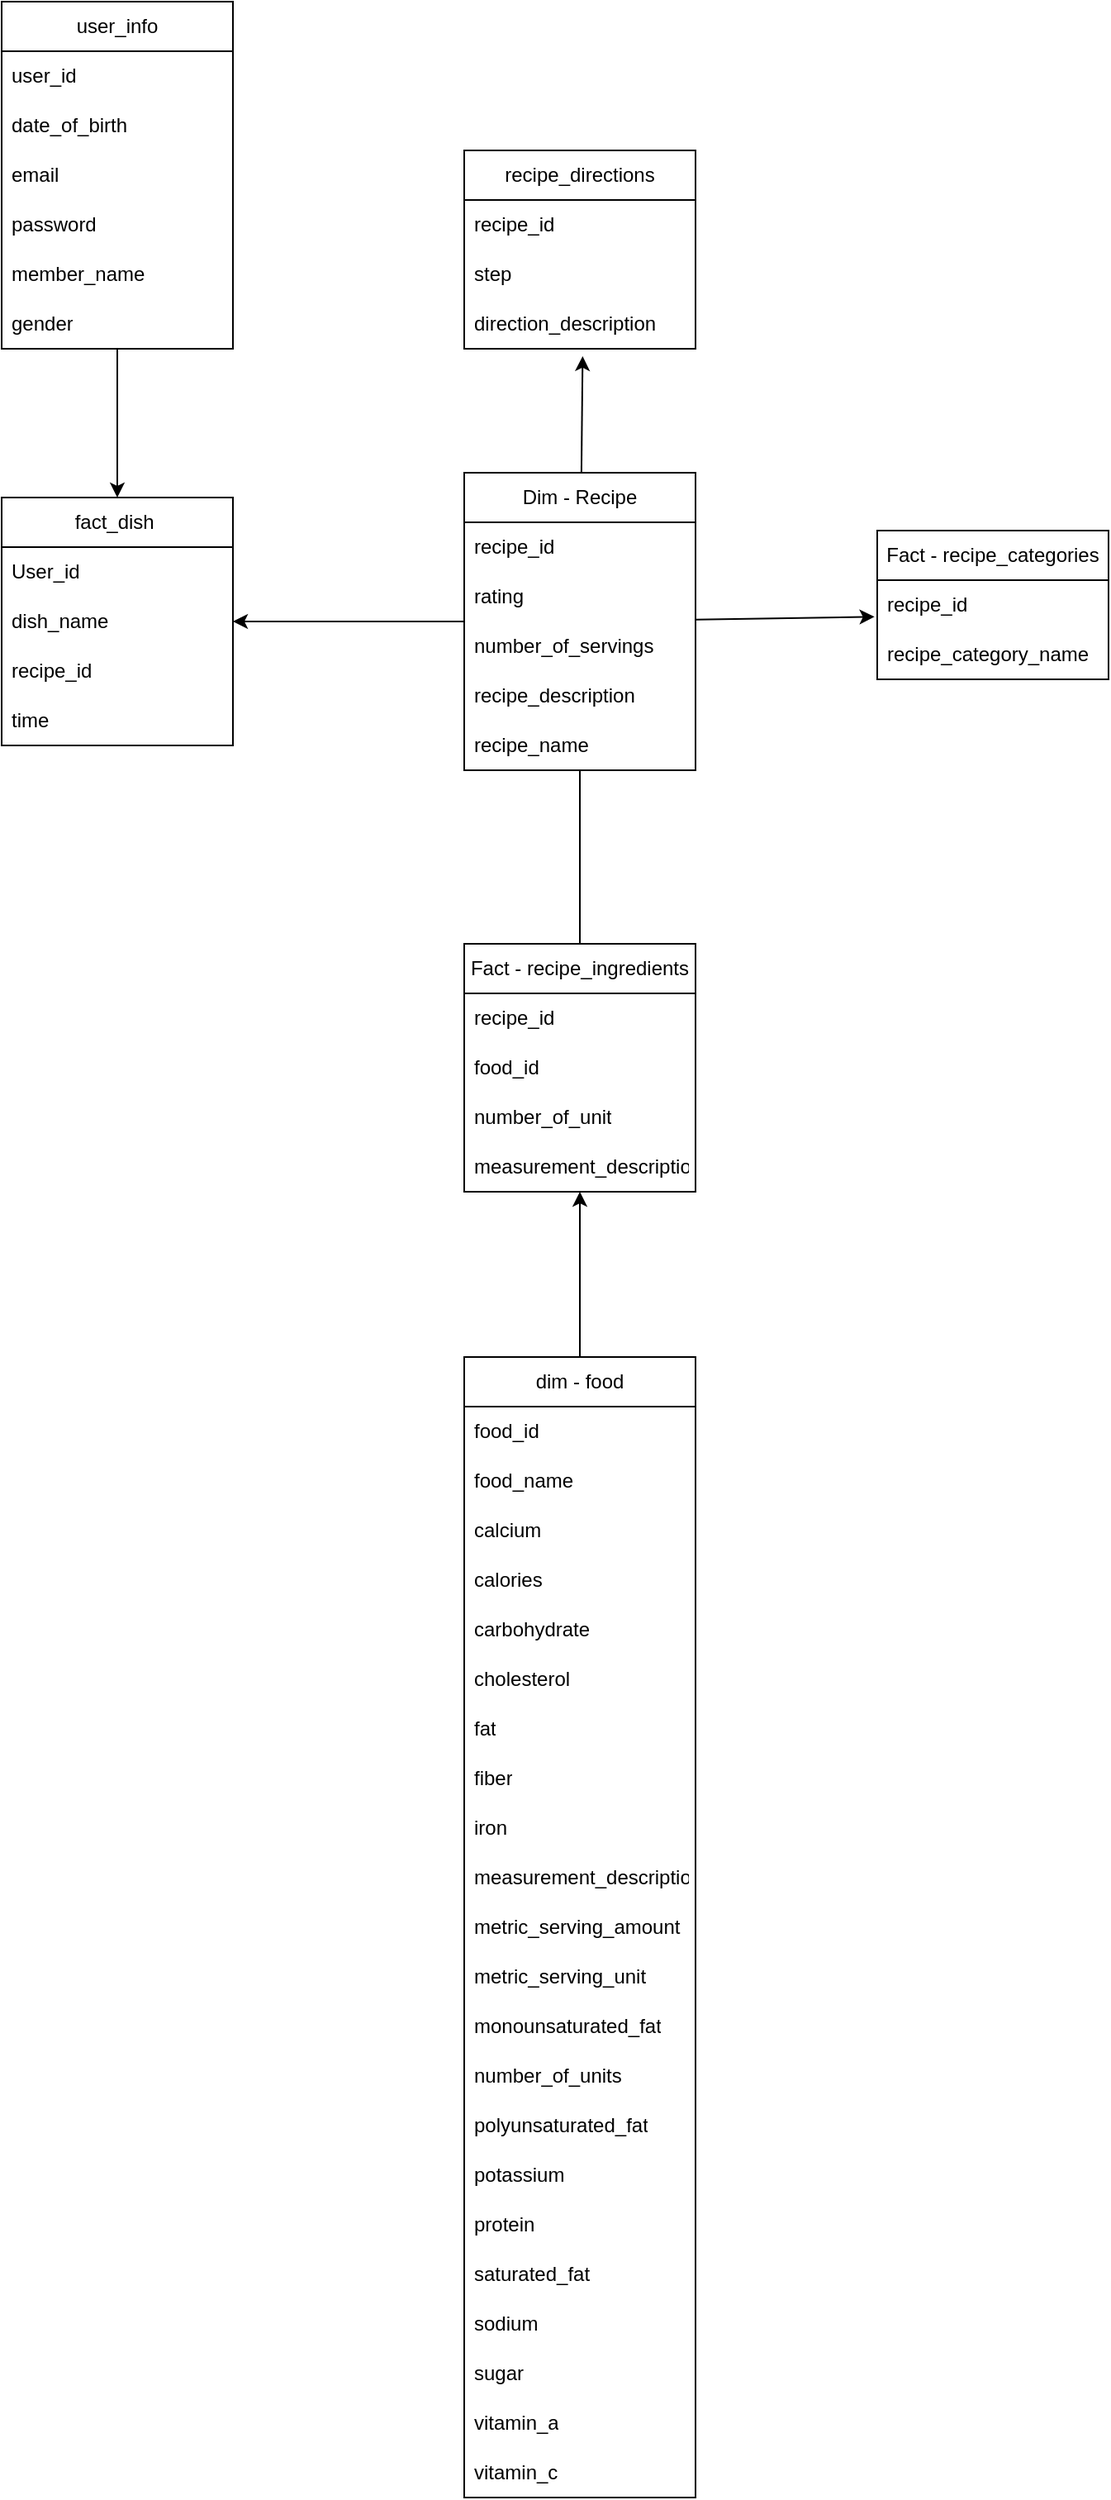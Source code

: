 <mxfile version="23.1.6" type="onedrive">
  <diagram name="Trang-1" id="-YpZB9-cMlBRBFq3Rj5z">
    <mxGraphModel grid="1" page="1" gridSize="10" guides="1" tooltips="1" connect="1" arrows="1" fold="1" pageScale="1" pageWidth="1654" pageHeight="2336" math="0" shadow="0">
      <root>
        <mxCell id="0" />
        <mxCell id="1" parent="0" />
        <mxCell id="JT081r3u4HEl6S4gRo_m-16" value="fact_dish&amp;nbsp;" style="swimlane;fontStyle=0;childLayout=stackLayout;horizontal=1;startSize=30;horizontalStack=0;resizeParent=1;resizeParentMax=0;resizeLast=0;collapsible=1;marginBottom=0;whiteSpace=wrap;html=1;" vertex="1" parent="1">
          <mxGeometry x="120" y="440" width="140" height="150" as="geometry" />
        </mxCell>
        <mxCell id="JT081r3u4HEl6S4gRo_m-17" value="User_id" style="text;strokeColor=none;fillColor=none;align=left;verticalAlign=middle;spacingLeft=4;spacingRight=4;overflow=hidden;points=[[0,0.5],[1,0.5]];portConstraint=eastwest;rotatable=0;whiteSpace=wrap;html=1;" vertex="1" parent="JT081r3u4HEl6S4gRo_m-16">
          <mxGeometry y="30" width="140" height="30" as="geometry" />
        </mxCell>
        <mxCell id="JT081r3u4HEl6S4gRo_m-129" value="dish_name" style="text;strokeColor=none;fillColor=none;align=left;verticalAlign=middle;spacingLeft=4;spacingRight=4;overflow=hidden;points=[[0,0.5],[1,0.5]];portConstraint=eastwest;rotatable=0;whiteSpace=wrap;html=1;" vertex="1" parent="JT081r3u4HEl6S4gRo_m-16">
          <mxGeometry y="60" width="140" height="30" as="geometry" />
        </mxCell>
        <mxCell id="JT081r3u4HEl6S4gRo_m-36" value="recipe_id" style="text;strokeColor=none;fillColor=none;align=left;verticalAlign=middle;spacingLeft=4;spacingRight=4;overflow=hidden;points=[[0,0.5],[1,0.5]];portConstraint=eastwest;rotatable=0;whiteSpace=wrap;html=1;" vertex="1" parent="JT081r3u4HEl6S4gRo_m-16">
          <mxGeometry y="90" width="140" height="30" as="geometry" />
        </mxCell>
        <mxCell id="JT081r3u4HEl6S4gRo_m-123" value="time" style="text;strokeColor=none;fillColor=none;align=left;verticalAlign=middle;spacingLeft=4;spacingRight=4;overflow=hidden;points=[[0,0.5],[1,0.5]];portConstraint=eastwest;rotatable=0;whiteSpace=wrap;html=1;" vertex="1" parent="JT081r3u4HEl6S4gRo_m-16">
          <mxGeometry y="120" width="140" height="30" as="geometry" />
        </mxCell>
        <mxCell id="JT081r3u4HEl6S4gRo_m-41" value="recipe_directions" style="swimlane;fontStyle=0;childLayout=stackLayout;horizontal=1;startSize=30;horizontalStack=0;resizeParent=1;resizeParentMax=0;resizeLast=0;collapsible=1;marginBottom=0;whiteSpace=wrap;html=1;" vertex="1" parent="1">
          <mxGeometry x="400" y="230" width="140" height="120" as="geometry" />
        </mxCell>
        <mxCell id="JT081r3u4HEl6S4gRo_m-42" value="recipe_id" style="text;strokeColor=none;fillColor=none;align=left;verticalAlign=middle;spacingLeft=4;spacingRight=4;overflow=hidden;points=[[0,0.5],[1,0.5]];portConstraint=eastwest;rotatable=0;whiteSpace=wrap;html=1;" vertex="1" parent="JT081r3u4HEl6S4gRo_m-41">
          <mxGeometry y="30" width="140" height="30" as="geometry" />
        </mxCell>
        <mxCell id="JT081r3u4HEl6S4gRo_m-43" value="step" style="text;strokeColor=none;fillColor=none;align=left;verticalAlign=middle;spacingLeft=4;spacingRight=4;overflow=hidden;points=[[0,0.5],[1,0.5]];portConstraint=eastwest;rotatable=0;whiteSpace=wrap;html=1;" vertex="1" parent="JT081r3u4HEl6S4gRo_m-41">
          <mxGeometry y="60" width="140" height="30" as="geometry" />
        </mxCell>
        <mxCell id="JT081r3u4HEl6S4gRo_m-44" value="direction_description" style="text;strokeColor=none;fillColor=none;align=left;verticalAlign=middle;spacingLeft=4;spacingRight=4;overflow=hidden;points=[[0,0.5],[1,0.5]];portConstraint=eastwest;rotatable=0;whiteSpace=wrap;html=1;" vertex="1" parent="JT081r3u4HEl6S4gRo_m-41">
          <mxGeometry y="90" width="140" height="30" as="geometry" />
        </mxCell>
        <mxCell id="JT081r3u4HEl6S4gRo_m-132" style="edgeStyle=none;rounded=0;orthogonalLoop=1;jettySize=auto;html=1;entryX=1;entryY=0.5;entryDx=0;entryDy=0;" edge="1" parent="1" source="JT081r3u4HEl6S4gRo_m-45" target="JT081r3u4HEl6S4gRo_m-129">
          <mxGeometry relative="1" as="geometry" />
        </mxCell>
        <mxCell id="JT081r3u4HEl6S4gRo_m-138" style="edgeStyle=none;rounded=0;orthogonalLoop=1;jettySize=auto;html=1;" edge="1" parent="1" source="JT081r3u4HEl6S4gRo_m-45" target="JT081r3u4HEl6S4gRo_m-80">
          <mxGeometry relative="1" as="geometry" />
        </mxCell>
        <mxCell id="JT081r3u4HEl6S4gRo_m-45" value="Dim - Recipe" style="swimlane;fontStyle=0;childLayout=stackLayout;horizontal=1;startSize=30;horizontalStack=0;resizeParent=1;resizeParentMax=0;resizeLast=0;collapsible=1;marginBottom=0;whiteSpace=wrap;html=1;" vertex="1" parent="1">
          <mxGeometry x="400" y="425" width="140" height="180" as="geometry" />
        </mxCell>
        <mxCell id="JT081r3u4HEl6S4gRo_m-57" value="recipe_id" style="text;strokeColor=none;fillColor=none;align=left;verticalAlign=middle;spacingLeft=4;spacingRight=4;overflow=hidden;points=[[0,0.5],[1,0.5]];portConstraint=eastwest;rotatable=0;whiteSpace=wrap;html=1;" vertex="1" parent="JT081r3u4HEl6S4gRo_m-45">
          <mxGeometry y="30" width="140" height="30" as="geometry" />
        </mxCell>
        <mxCell id="JT081r3u4HEl6S4gRo_m-56" value="rating" style="text;strokeColor=none;fillColor=none;align=left;verticalAlign=middle;spacingLeft=4;spacingRight=4;overflow=hidden;points=[[0,0.5],[1,0.5]];portConstraint=eastwest;rotatable=0;whiteSpace=wrap;html=1;" vertex="1" parent="JT081r3u4HEl6S4gRo_m-45">
          <mxGeometry y="60" width="140" height="30" as="geometry" />
        </mxCell>
        <mxCell id="JT081r3u4HEl6S4gRo_m-55" value="number_of_servings" style="text;strokeColor=none;fillColor=none;align=left;verticalAlign=middle;spacingLeft=4;spacingRight=4;overflow=hidden;points=[[0,0.5],[1,0.5]];portConstraint=eastwest;rotatable=0;whiteSpace=wrap;html=1;" vertex="1" parent="JT081r3u4HEl6S4gRo_m-45">
          <mxGeometry y="90" width="140" height="30" as="geometry" />
        </mxCell>
        <mxCell id="JT081r3u4HEl6S4gRo_m-54" value="recipe_description" style="text;strokeColor=none;fillColor=none;align=left;verticalAlign=middle;spacingLeft=4;spacingRight=4;overflow=hidden;points=[[0,0.5],[1,0.5]];portConstraint=eastwest;rotatable=0;whiteSpace=wrap;html=1;" vertex="1" parent="JT081r3u4HEl6S4gRo_m-45">
          <mxGeometry y="120" width="140" height="30" as="geometry" />
        </mxCell>
        <mxCell id="JT081r3u4HEl6S4gRo_m-53" value="recipe_name" style="text;strokeColor=none;fillColor=none;align=left;verticalAlign=middle;spacingLeft=4;spacingRight=4;overflow=hidden;points=[[0,0.5],[1,0.5]];portConstraint=eastwest;rotatable=0;whiteSpace=wrap;html=1;" vertex="1" parent="JT081r3u4HEl6S4gRo_m-45">
          <mxGeometry y="150" width="140" height="30" as="geometry" />
        </mxCell>
        <mxCell id="JT081r3u4HEl6S4gRo_m-127" style="edgeStyle=none;rounded=0;orthogonalLoop=1;jettySize=auto;html=1;entryX=0.5;entryY=0;entryDx=0;entryDy=0;" edge="1" parent="1" source="JT081r3u4HEl6S4gRo_m-61" target="JT081r3u4HEl6S4gRo_m-16">
          <mxGeometry relative="1" as="geometry" />
        </mxCell>
        <mxCell id="JT081r3u4HEl6S4gRo_m-61" value="user_info" style="swimlane;fontStyle=0;childLayout=stackLayout;horizontal=1;startSize=30;horizontalStack=0;resizeParent=1;resizeParentMax=0;resizeLast=0;collapsible=1;marginBottom=0;whiteSpace=wrap;html=1;" vertex="1" parent="1">
          <mxGeometry x="120" y="140" width="140" height="210" as="geometry" />
        </mxCell>
        <mxCell id="JT081r3u4HEl6S4gRo_m-62" value="user_id" style="text;strokeColor=none;fillColor=none;align=left;verticalAlign=middle;spacingLeft=4;spacingRight=4;overflow=hidden;points=[[0,0.5],[1,0.5]];portConstraint=eastwest;rotatable=0;whiteSpace=wrap;html=1;" vertex="1" parent="JT081r3u4HEl6S4gRo_m-61">
          <mxGeometry y="30" width="140" height="30" as="geometry" />
        </mxCell>
        <mxCell id="JT081r3u4HEl6S4gRo_m-71" value="date_of_birth" style="text;strokeColor=none;fillColor=none;align=left;verticalAlign=middle;spacingLeft=4;spacingRight=4;overflow=hidden;points=[[0,0.5],[1,0.5]];portConstraint=eastwest;rotatable=0;whiteSpace=wrap;html=1;" vertex="1" parent="JT081r3u4HEl6S4gRo_m-61">
          <mxGeometry y="60" width="140" height="30" as="geometry" />
        </mxCell>
        <mxCell id="JT081r3u4HEl6S4gRo_m-72" value="email" style="text;strokeColor=none;fillColor=none;align=left;verticalAlign=middle;spacingLeft=4;spacingRight=4;overflow=hidden;points=[[0,0.5],[1,0.5]];portConstraint=eastwest;rotatable=0;whiteSpace=wrap;html=1;" vertex="1" parent="JT081r3u4HEl6S4gRo_m-61">
          <mxGeometry y="90" width="140" height="30" as="geometry" />
        </mxCell>
        <mxCell id="JT081r3u4HEl6S4gRo_m-75" value="password" style="text;strokeColor=none;fillColor=none;align=left;verticalAlign=middle;spacingLeft=4;spacingRight=4;overflow=hidden;points=[[0,0.5],[1,0.5]];portConstraint=eastwest;rotatable=0;whiteSpace=wrap;html=1;" vertex="1" parent="JT081r3u4HEl6S4gRo_m-61">
          <mxGeometry y="120" width="140" height="30" as="geometry" />
        </mxCell>
        <mxCell id="JT081r3u4HEl6S4gRo_m-74" value="member_name" style="text;strokeColor=none;fillColor=none;align=left;verticalAlign=middle;spacingLeft=4;spacingRight=4;overflow=hidden;points=[[0,0.5],[1,0.5]];portConstraint=eastwest;rotatable=0;whiteSpace=wrap;html=1;" vertex="1" parent="JT081r3u4HEl6S4gRo_m-61">
          <mxGeometry y="150" width="140" height="30" as="geometry" />
        </mxCell>
        <mxCell id="JT081r3u4HEl6S4gRo_m-73" value="gender" style="text;strokeColor=none;fillColor=none;align=left;verticalAlign=middle;spacingLeft=4;spacingRight=4;overflow=hidden;points=[[0,0.5],[1,0.5]];portConstraint=eastwest;rotatable=0;whiteSpace=wrap;html=1;" vertex="1" parent="JT081r3u4HEl6S4gRo_m-61">
          <mxGeometry y="180" width="140" height="30" as="geometry" />
        </mxCell>
        <mxCell id="JT081r3u4HEl6S4gRo_m-79" value="Fact - recipe_ingredients" style="swimlane;fontStyle=0;childLayout=stackLayout;horizontal=1;startSize=30;horizontalStack=0;resizeParent=1;resizeParentMax=0;resizeLast=0;collapsible=1;marginBottom=0;whiteSpace=wrap;html=1;" vertex="1" parent="1">
          <mxGeometry x="400" y="710" width="140" height="150" as="geometry" />
        </mxCell>
        <mxCell id="JT081r3u4HEl6S4gRo_m-80" value="recipe_id" style="text;strokeColor=none;fillColor=none;align=left;verticalAlign=middle;spacingLeft=4;spacingRight=4;overflow=hidden;points=[[0,0.5],[1,0.5]];portConstraint=eastwest;rotatable=0;whiteSpace=wrap;html=1;" vertex="1" parent="JT081r3u4HEl6S4gRo_m-79">
          <mxGeometry y="30" width="140" height="30" as="geometry" />
        </mxCell>
        <mxCell id="JT081r3u4HEl6S4gRo_m-81" value="food_id" style="text;strokeColor=none;fillColor=none;align=left;verticalAlign=middle;spacingLeft=4;spacingRight=4;overflow=hidden;points=[[0,0.5],[1,0.5]];portConstraint=eastwest;rotatable=0;whiteSpace=wrap;html=1;" vertex="1" parent="JT081r3u4HEl6S4gRo_m-79">
          <mxGeometry y="60" width="140" height="30" as="geometry" />
        </mxCell>
        <mxCell id="JT081r3u4HEl6S4gRo_m-82" value="number_of_unit" style="text;strokeColor=none;fillColor=none;align=left;verticalAlign=middle;spacingLeft=4;spacingRight=4;overflow=hidden;points=[[0,0.5],[1,0.5]];portConstraint=eastwest;rotatable=0;whiteSpace=wrap;html=1;" vertex="1" parent="JT081r3u4HEl6S4gRo_m-79">
          <mxGeometry y="90" width="140" height="30" as="geometry" />
        </mxCell>
        <mxCell id="JT081r3u4HEl6S4gRo_m-95" value="measurement_description" style="text;strokeColor=none;fillColor=none;align=left;verticalAlign=middle;spacingLeft=4;spacingRight=4;overflow=hidden;points=[[0,0.5],[1,0.5]];portConstraint=eastwest;rotatable=0;whiteSpace=wrap;html=1;" vertex="1" parent="JT081r3u4HEl6S4gRo_m-79">
          <mxGeometry y="120" width="140" height="30" as="geometry" />
        </mxCell>
        <mxCell id="JT081r3u4HEl6S4gRo_m-160" style="edgeStyle=none;rounded=0;orthogonalLoop=1;jettySize=auto;html=1;" edge="1" parent="1" source="JT081r3u4HEl6S4gRo_m-84" target="JT081r3u4HEl6S4gRo_m-95">
          <mxGeometry relative="1" as="geometry" />
        </mxCell>
        <mxCell id="JT081r3u4HEl6S4gRo_m-84" value="dim - food" style="swimlane;fontStyle=0;childLayout=stackLayout;horizontal=1;startSize=30;horizontalStack=0;resizeParent=1;resizeParentMax=0;resizeLast=0;collapsible=1;marginBottom=0;whiteSpace=wrap;html=1;" vertex="1" parent="1">
          <mxGeometry x="400" y="960" width="140" height="690" as="geometry" />
        </mxCell>
        <mxCell id="JT081r3u4HEl6S4gRo_m-85" value="food_id" style="text;strokeColor=none;fillColor=none;align=left;verticalAlign=middle;spacingLeft=4;spacingRight=4;overflow=hidden;points=[[0,0.5],[1,0.5]];portConstraint=eastwest;rotatable=0;whiteSpace=wrap;html=1;" vertex="1" parent="JT081r3u4HEl6S4gRo_m-84">
          <mxGeometry y="30" width="140" height="30" as="geometry" />
        </mxCell>
        <mxCell id="JT081r3u4HEl6S4gRo_m-86" value="food_name" style="text;strokeColor=none;fillColor=none;align=left;verticalAlign=middle;spacingLeft=4;spacingRight=4;overflow=hidden;points=[[0,0.5],[1,0.5]];portConstraint=eastwest;rotatable=0;whiteSpace=wrap;html=1;" vertex="1" parent="JT081r3u4HEl6S4gRo_m-84">
          <mxGeometry y="60" width="140" height="30" as="geometry" />
        </mxCell>
        <mxCell id="JT081r3u4HEl6S4gRo_m-87" value="calcium" style="text;strokeColor=none;fillColor=none;align=left;verticalAlign=middle;spacingLeft=4;spacingRight=4;overflow=hidden;points=[[0,0.5],[1,0.5]];portConstraint=eastwest;rotatable=0;whiteSpace=wrap;html=1;" vertex="1" parent="JT081r3u4HEl6S4gRo_m-84">
          <mxGeometry y="90" width="140" height="30" as="geometry" />
        </mxCell>
        <mxCell id="JT081r3u4HEl6S4gRo_m-141" value="calories" style="text;strokeColor=none;fillColor=none;align=left;verticalAlign=middle;spacingLeft=4;spacingRight=4;overflow=hidden;points=[[0,0.5],[1,0.5]];portConstraint=eastwest;rotatable=0;whiteSpace=wrap;html=1;" vertex="1" parent="JT081r3u4HEl6S4gRo_m-84">
          <mxGeometry y="120" width="140" height="30" as="geometry" />
        </mxCell>
        <mxCell id="JT081r3u4HEl6S4gRo_m-142" value="carbohydrate" style="text;strokeColor=none;fillColor=none;align=left;verticalAlign=middle;spacingLeft=4;spacingRight=4;overflow=hidden;points=[[0,0.5],[1,0.5]];portConstraint=eastwest;rotatable=0;whiteSpace=wrap;html=1;" vertex="1" parent="JT081r3u4HEl6S4gRo_m-84">
          <mxGeometry y="150" width="140" height="30" as="geometry" />
        </mxCell>
        <mxCell id="JT081r3u4HEl6S4gRo_m-143" value="cholesterol" style="text;strokeColor=none;fillColor=none;align=left;verticalAlign=middle;spacingLeft=4;spacingRight=4;overflow=hidden;points=[[0,0.5],[1,0.5]];portConstraint=eastwest;rotatable=0;whiteSpace=wrap;html=1;" vertex="1" parent="JT081r3u4HEl6S4gRo_m-84">
          <mxGeometry y="180" width="140" height="30" as="geometry" />
        </mxCell>
        <mxCell id="JT081r3u4HEl6S4gRo_m-144" value="fat" style="text;strokeColor=none;fillColor=none;align=left;verticalAlign=middle;spacingLeft=4;spacingRight=4;overflow=hidden;points=[[0,0.5],[1,0.5]];portConstraint=eastwest;rotatable=0;whiteSpace=wrap;html=1;" vertex="1" parent="JT081r3u4HEl6S4gRo_m-84">
          <mxGeometry y="210" width="140" height="30" as="geometry" />
        </mxCell>
        <mxCell id="JT081r3u4HEl6S4gRo_m-145" value="fiber" style="text;strokeColor=none;fillColor=none;align=left;verticalAlign=middle;spacingLeft=4;spacingRight=4;overflow=hidden;points=[[0,0.5],[1,0.5]];portConstraint=eastwest;rotatable=0;whiteSpace=wrap;html=1;" vertex="1" parent="JT081r3u4HEl6S4gRo_m-84">
          <mxGeometry y="240" width="140" height="30" as="geometry" />
        </mxCell>
        <mxCell id="JT081r3u4HEl6S4gRo_m-146" value="iron" style="text;strokeColor=none;fillColor=none;align=left;verticalAlign=middle;spacingLeft=4;spacingRight=4;overflow=hidden;points=[[0,0.5],[1,0.5]];portConstraint=eastwest;rotatable=0;whiteSpace=wrap;html=1;" vertex="1" parent="JT081r3u4HEl6S4gRo_m-84">
          <mxGeometry y="270" width="140" height="30" as="geometry" />
        </mxCell>
        <mxCell id="JT081r3u4HEl6S4gRo_m-147" value="measurement_description" style="text;strokeColor=none;fillColor=none;align=left;verticalAlign=middle;spacingLeft=4;spacingRight=4;overflow=hidden;points=[[0,0.5],[1,0.5]];portConstraint=eastwest;rotatable=0;whiteSpace=wrap;html=1;" vertex="1" parent="JT081r3u4HEl6S4gRo_m-84">
          <mxGeometry y="300" width="140" height="30" as="geometry" />
        </mxCell>
        <mxCell id="JT081r3u4HEl6S4gRo_m-148" value="metric_serving_amount" style="text;strokeColor=none;fillColor=none;align=left;verticalAlign=middle;spacingLeft=4;spacingRight=4;overflow=hidden;points=[[0,0.5],[1,0.5]];portConstraint=eastwest;rotatable=0;whiteSpace=wrap;html=1;" vertex="1" parent="JT081r3u4HEl6S4gRo_m-84">
          <mxGeometry y="330" width="140" height="30" as="geometry" />
        </mxCell>
        <mxCell id="JT081r3u4HEl6S4gRo_m-149" value="metric_serving_unit" style="text;strokeColor=none;fillColor=none;align=left;verticalAlign=middle;spacingLeft=4;spacingRight=4;overflow=hidden;points=[[0,0.5],[1,0.5]];portConstraint=eastwest;rotatable=0;whiteSpace=wrap;html=1;" vertex="1" parent="JT081r3u4HEl6S4gRo_m-84">
          <mxGeometry y="360" width="140" height="30" as="geometry" />
        </mxCell>
        <mxCell id="JT081r3u4HEl6S4gRo_m-150" value="monounsaturated_fat" style="text;strokeColor=none;fillColor=none;align=left;verticalAlign=middle;spacingLeft=4;spacingRight=4;overflow=hidden;points=[[0,0.5],[1,0.5]];portConstraint=eastwest;rotatable=0;whiteSpace=wrap;html=1;" vertex="1" parent="JT081r3u4HEl6S4gRo_m-84">
          <mxGeometry y="390" width="140" height="30" as="geometry" />
        </mxCell>
        <mxCell id="JT081r3u4HEl6S4gRo_m-151" value="number_of_units" style="text;strokeColor=none;fillColor=none;align=left;verticalAlign=middle;spacingLeft=4;spacingRight=4;overflow=hidden;points=[[0,0.5],[1,0.5]];portConstraint=eastwest;rotatable=0;whiteSpace=wrap;html=1;" vertex="1" parent="JT081r3u4HEl6S4gRo_m-84">
          <mxGeometry y="420" width="140" height="30" as="geometry" />
        </mxCell>
        <mxCell id="JT081r3u4HEl6S4gRo_m-152" value="polyunsaturated_fat" style="text;strokeColor=none;fillColor=none;align=left;verticalAlign=middle;spacingLeft=4;spacingRight=4;overflow=hidden;points=[[0,0.5],[1,0.5]];portConstraint=eastwest;rotatable=0;whiteSpace=wrap;html=1;" vertex="1" parent="JT081r3u4HEl6S4gRo_m-84">
          <mxGeometry y="450" width="140" height="30" as="geometry" />
        </mxCell>
        <mxCell id="JT081r3u4HEl6S4gRo_m-153" value="potassium" style="text;strokeColor=none;fillColor=none;align=left;verticalAlign=middle;spacingLeft=4;spacingRight=4;overflow=hidden;points=[[0,0.5],[1,0.5]];portConstraint=eastwest;rotatable=0;whiteSpace=wrap;html=1;" vertex="1" parent="JT081r3u4HEl6S4gRo_m-84">
          <mxGeometry y="480" width="140" height="30" as="geometry" />
        </mxCell>
        <mxCell id="JT081r3u4HEl6S4gRo_m-154" value="protein" style="text;strokeColor=none;fillColor=none;align=left;verticalAlign=middle;spacingLeft=4;spacingRight=4;overflow=hidden;points=[[0,0.5],[1,0.5]];portConstraint=eastwest;rotatable=0;whiteSpace=wrap;html=1;" vertex="1" parent="JT081r3u4HEl6S4gRo_m-84">
          <mxGeometry y="510" width="140" height="30" as="geometry" />
        </mxCell>
        <mxCell id="JT081r3u4HEl6S4gRo_m-155" value="saturated_fat" style="text;strokeColor=none;fillColor=none;align=left;verticalAlign=middle;spacingLeft=4;spacingRight=4;overflow=hidden;points=[[0,0.5],[1,0.5]];portConstraint=eastwest;rotatable=0;whiteSpace=wrap;html=1;" vertex="1" parent="JT081r3u4HEl6S4gRo_m-84">
          <mxGeometry y="540" width="140" height="30" as="geometry" />
        </mxCell>
        <mxCell id="JT081r3u4HEl6S4gRo_m-156" value="sodium" style="text;strokeColor=none;fillColor=none;align=left;verticalAlign=middle;spacingLeft=4;spacingRight=4;overflow=hidden;points=[[0,0.5],[1,0.5]];portConstraint=eastwest;rotatable=0;whiteSpace=wrap;html=1;" vertex="1" parent="JT081r3u4HEl6S4gRo_m-84">
          <mxGeometry y="570" width="140" height="30" as="geometry" />
        </mxCell>
        <mxCell id="JT081r3u4HEl6S4gRo_m-157" value="sugar" style="text;strokeColor=none;fillColor=none;align=left;verticalAlign=middle;spacingLeft=4;spacingRight=4;overflow=hidden;points=[[0,0.5],[1,0.5]];portConstraint=eastwest;rotatable=0;whiteSpace=wrap;html=1;" vertex="1" parent="JT081r3u4HEl6S4gRo_m-84">
          <mxGeometry y="600" width="140" height="30" as="geometry" />
        </mxCell>
        <mxCell id="JT081r3u4HEl6S4gRo_m-158" value="vitamin_a" style="text;strokeColor=none;fillColor=none;align=left;verticalAlign=middle;spacingLeft=4;spacingRight=4;overflow=hidden;points=[[0,0.5],[1,0.5]];portConstraint=eastwest;rotatable=0;whiteSpace=wrap;html=1;" vertex="1" parent="JT081r3u4HEl6S4gRo_m-84">
          <mxGeometry y="630" width="140" height="30" as="geometry" />
        </mxCell>
        <mxCell id="JT081r3u4HEl6S4gRo_m-159" value="vitamin_c" style="text;strokeColor=none;fillColor=none;align=left;verticalAlign=middle;spacingLeft=4;spacingRight=4;overflow=hidden;points=[[0,0.5],[1,0.5]];portConstraint=eastwest;rotatable=0;whiteSpace=wrap;html=1;" vertex="1" parent="JT081r3u4HEl6S4gRo_m-84">
          <mxGeometry y="660" width="140" height="30" as="geometry" />
        </mxCell>
        <mxCell id="JT081r3u4HEl6S4gRo_m-133" value="Fact - recipe_categories" style="swimlane;fontStyle=0;childLayout=stackLayout;horizontal=1;startSize=30;horizontalStack=0;resizeParent=1;resizeParentMax=0;resizeLast=0;collapsible=1;marginBottom=0;whiteSpace=wrap;html=1;" vertex="1" parent="1">
          <mxGeometry x="650" y="460" width="140" height="90" as="geometry" />
        </mxCell>
        <mxCell id="JT081r3u4HEl6S4gRo_m-135" value="recipe_id" style="text;strokeColor=none;fillColor=none;align=left;verticalAlign=middle;spacingLeft=4;spacingRight=4;overflow=hidden;points=[[0,0.5],[1,0.5]];portConstraint=eastwest;rotatable=0;whiteSpace=wrap;html=1;" vertex="1" parent="JT081r3u4HEl6S4gRo_m-133">
          <mxGeometry y="30" width="140" height="30" as="geometry" />
        </mxCell>
        <mxCell id="JT081r3u4HEl6S4gRo_m-134" value="recipe_category_name" style="text;strokeColor=none;fillColor=none;align=left;verticalAlign=middle;spacingLeft=4;spacingRight=4;overflow=hidden;points=[[0,0.5],[1,0.5]];portConstraint=eastwest;rotatable=0;whiteSpace=wrap;html=1;" vertex="1" parent="JT081r3u4HEl6S4gRo_m-133">
          <mxGeometry y="60" width="140" height="30" as="geometry" />
        </mxCell>
        <mxCell id="JT081r3u4HEl6S4gRo_m-137" style="edgeStyle=none;rounded=0;orthogonalLoop=1;jettySize=auto;html=1;entryX=-0.012;entryY=0.737;entryDx=0;entryDy=0;entryPerimeter=0;" edge="1" parent="1" source="JT081r3u4HEl6S4gRo_m-45" target="JT081r3u4HEl6S4gRo_m-135">
          <mxGeometry relative="1" as="geometry" />
        </mxCell>
        <mxCell id="JT081r3u4HEl6S4gRo_m-140" style="edgeStyle=none;rounded=0;orthogonalLoop=1;jettySize=auto;html=1;entryX=0.512;entryY=1.149;entryDx=0;entryDy=0;entryPerimeter=0;" edge="1" parent="1" source="JT081r3u4HEl6S4gRo_m-45" target="JT081r3u4HEl6S4gRo_m-44">
          <mxGeometry relative="1" as="geometry" />
        </mxCell>
      </root>
    </mxGraphModel>
  </diagram>
</mxfile>
